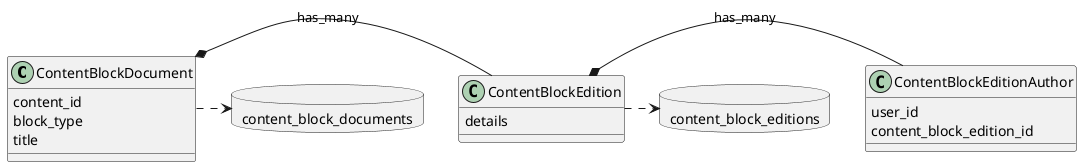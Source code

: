 @startuml object_store_models
allowmixing
hide empty description

together {
    class ContentBlockDocument {
        content_id
        block_type
        title
    }
    database content_block_documents
    ContentBlockDocument .> content_block_documents
}

together {
    class ContentBlockEdition {
        details
    }
    database content_block_editions
    ContentBlockEdition .> content_block_editions
}

class ContentBlockEditionAuthor {
        user_id
        content_block_edition_id
}

ContentBlockDocument *-r- ContentBlockEdition : "has_many"
ContentBlockEdition *-r- ContentBlockEditionAuthor : "has_many"

@enduml
